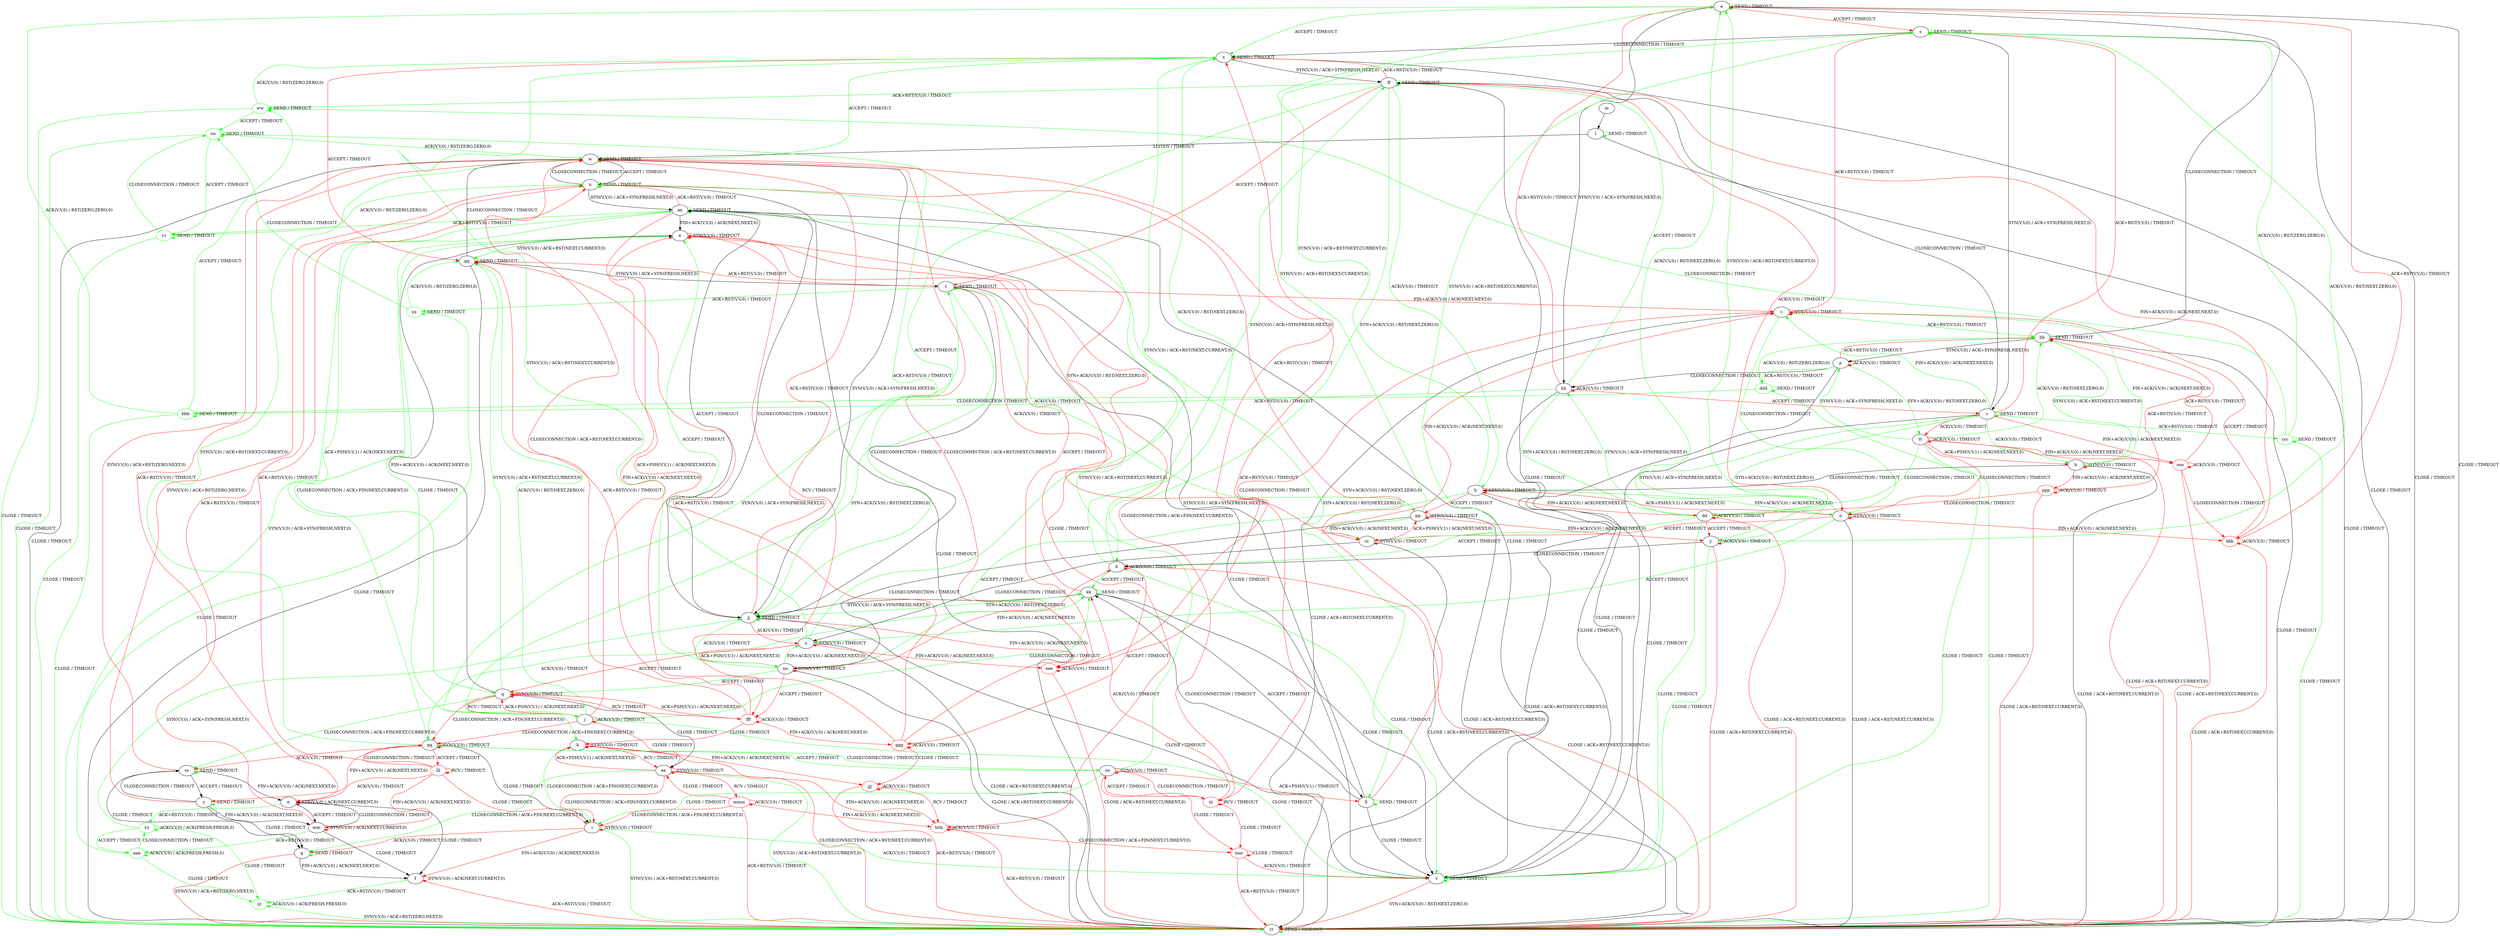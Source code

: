 digraph "" {
	graph ["Incoming time"=1116.074735879898,
		"Outgoing time"=335.9317831993103,
		Output="{'States': 68, 'Transitions': 1023, 'Filename': '../results/tcp/TCP_Linux_Server-TCP_FreeBSD_Server-cvc4-4.dot'}",
		Reference="{'States': 58, 'Transitions': 685, 'Filename': '../subjects/tcp/TCP_Linux_Server.dot'}",
		Solver=cvc4,
		Updated="{'States': 56, 'Transitions': 716, 'Filename': '../subjects/tcp/TCP_FreeBSD_Server.dot'}",
		"f-measure"=0.5396145610278372,
		precision=0.5279329608938548,
		recall=0.5518248175182482
	];
	a -> a [key=0,
	color=green,
	label="SEND / TIMEOUT"];
a -> s [key=0,
color=red,
label="ACCEPT / TIMEOUT"];
a -> x [key=0,
color=green,
label="ACCEPT / TIMEOUT"];
a -> hh [key=0,
label="SYN(V,V,0) / ACK+SYN(FRESH,NEXT,0)"];
a -> rr [key=0,
label="CLOSE / TIMEOUT"];
b -> b [key=0,
color=red,
label="SYN(V,V,0) / TIMEOUT"];
b -> c [key=0,
color=green,
label="FIN+ACK(V,V,0) / ACK(NEXT,NEXT,0)"];
b -> h [key=0,
label="CLOSECONNECTION / TIMEOUT"];
b -> bb [key=0,
color=green,
label="SYN(V,V,0) / ACK+RST(NEXT,CURRENT,0)"];
b -> rr [key=0,
label="CLOSE / ACK+RST(NEXT,CURRENT,0)"];
ppp [color=red];
b -> ppp [key=0,
color=red,
label="FIN+ACK(V,V,0) / ACK(NEXT,NEXT,0)"];
c -> c [key=0,
color=red,
label="SYN(V,V,0) / TIMEOUT"];
c -> o [key=0,
color=green,
label="CLOSECONNECTION / TIMEOUT"];
c -> s [key=0,
color=red,
label="ACK+RST(V,V,0) / TIMEOUT"];
c -> bb [key=0,
color=green,
label="ACK+RST(V,V,0) / TIMEOUT"];
c -> rr [key=0,
label="CLOSE / ACK+RST(NEXT,CURRENT,0)"];
eee [color=red];
c -> eee [key=0,
color=red,
label="CLOSECONNECTION / TIMEOUT"];
d -> d [key=0,
color=red,
label="ACK(V,V,0) / TIMEOUT"];
d -> v [key=0,
color=green,
label="CLOSE / TIMEOUT"];
d -> x [key=0,
color=green,
label="ACK(V,V,0) / RST(NEXT,ZERO,0)"];
d -> ff [key=0,
color=green,
label="SYN(V,V,0) / ACK+SYN(FRESH,NEXT,0)"];
d -> kk [key=0,
color=green,
label="ACCEPT / TIMEOUT"];
d -> rr [key=0,
color=red,
label="CLOSE / ACK+RST(NEXT,CURRENT,0)"];
ggg [color=red];
d -> ggg [key=0,
color=red,
label="ACCEPT / TIMEOUT"];
e -> e [key=0,
color=red,
label="SYN(V,V,0) / TIMEOUT"];
e -> k [key=0,
color=green,
label="CLOSE / TIMEOUT"];
e -> gg [key=0,
color=green,
label="SYN(V,V,0) / ACK+RST(NEXT,CURRENT,0)"];
e -> qq [key=0,
color=green,
label="CLOSECONNECTION / ACK+FIN(NEXT,CURRENT,0)"];
hhh [color=red];
e -> hhh [key=0,
color=red,
label="CLOSE / TIMEOUT"];
iii [color=red];
e -> iii [key=0,
color=red,
label="CLOSECONNECTION / ACK+FIN(NEXT,CURRENT,0)"];
f -> f [key=0,
color=red,
label="SYN(V,V,0) / ACK(NEXT,CURRENT,0)"];
f -> rr [key=0,
color=red,
label="ACK+RST(V,V,0) / TIMEOUT"];
zz [color=green];
f -> zz [key=0,
color=green,
label="ACK+RST(V,V,0) / TIMEOUT"];
g -> f [key=0,
label="FIN+ACK(V,V,0) / ACK(NEXT,NEXT,0)"];
g -> g [key=0,
color=green,
label="SEND / TIMEOUT"];
g -> rr [key=0,
color=red,
label="SYN(V,V,0) / ACK+RST(ZERO,NEXT,0)"];
h -> a [key=0,
color=green,
label="SYN(V,V,0) / ACK+RST(NEXT,CURRENT,0)"];
h -> h [key=0,
color=red,
label="SYN(V,V,0) / TIMEOUT"];
h -> o [key=0,
color=green,
label="FIN+ACK(V,V,0) / ACK(NEXT,NEXT,0)"];
h -> dd [key=0,
color=red,
label="FIN+ACK(V,V,0) / ACK(NEXT,NEXT,0)"];
h -> nn [key=0,
color=green,
label="ACCEPT / TIMEOUT"];
h -> pp [key=0,
color=red,
label="ACCEPT / TIMEOUT"];
h -> rr [key=0,
label="CLOSE / ACK+RST(NEXT,CURRENT,0)"];
i -> f [key=0,
color=red,
label="FIN+ACK(V,V,0) / ACK(NEXT,NEXT,0)"];
i -> g [key=0,
color=red,
label="ACK(V,V,0) / TIMEOUT"];
i -> i [key=0,
color=red,
label="SYN(V,V,0) / TIMEOUT"];
i -> v [key=0,
color=green,
label="ACK(V,V,0) / TIMEOUT"];
i -> rr [key=0,
color=green,
label="SYN(V,V,0) / ACK+RST(NEXT,CURRENT,0)"];
j -> e [key=0,
color=red,
label="FIN+ACK(V,V,0) / ACK(NEXT,NEXT,0)"];
j -> j [key=0,
color=red,
label="ACK(V,V,0) / TIMEOUT"];
j -> q [key=0,
color=red,
label="ACK+PSH(V,V,1) / ACK(NEXT,NEXT,0)"];
j -> t [key=0,
color=green,
label="SYN(V,V,0) / ACK+SYN(FRESH,NEXT,0)"];
j -> v [key=0,
color=green,
label="CLOSE / TIMEOUT"];
j -> ee [key=0,
color=red,
label="CLOSE / TIMEOUT"];
j -> gg [key=0,
color=green,
label="ACK(V,V,0) / RST(NEXT,ZERO,0)"];
j -> kk [key=0,
color=green,
label="CLOSECONNECTION / TIMEOUT"];
j -> qq [key=0,
color=red,
label="CLOSECONNECTION / ACK+FIN(NEXT,CURRENT,0)"];
k -> i [key=0,
color=green,
label="CLOSECONNECTION / ACK+FIN(NEXT,CURRENT,0)"];
k -> k [key=0,
color=red,
label="SYN(V,V,0) / TIMEOUT"];
k -> ee [key=0,
color=red,
label="RCV / TIMEOUT"];
k -> rr [key=0,
color=red,
label="CLOSECONNECTION / ACK+RST(NEXT,CURRENT,0)"];
jjj [color=red];
k -> jjj [key=0,
color=red,
label="FIN+ACK(V,V,0) / ACK(NEXT,NEXT,0)"];
l -> l [key=0,
color=green,
label="SEND / TIMEOUT"];
l -> w [key=0,
label="LISTEN / TIMEOUT"];
l -> rr [key=0,
label="CLOSE / TIMEOUT"];
m -> l [key=0];
n -> n [key=0,
color=green,
label="SEND / TIMEOUT"];
n -> w [key=0,
label="CLOSECONNECTION / TIMEOUT"];
n -> aa [key=0,
label="SYN(V,V,0) / ACK+SYN(FRESH,NEXT,0)"];
n -> rr [key=0,
label="CLOSE / TIMEOUT"];
o -> a [key=0,
color=green,
label="SYN(V,V,0) / ACK+RST(NEXT,CURRENT,0)"];
o -> h [key=0,
color=red,
label="ACK+PSH(V,V,1) / ACK(NEXT,NEXT,0)"];
o -> o [key=0,
color=red,
label="SYN(V,V,0) / TIMEOUT"];
o -> u [key=0,
color=green,
label="ACCEPT / TIMEOUT"];
o -> cc [key=0,
color=red,
label="ACCEPT / TIMEOUT"];
o -> rr [key=0,
label="CLOSE / ACK+RST(NEXT,CURRENT,0)"];
kkk [color=red];
o -> kkk [key=0,
color=red,
label="FIN+ACK(V,V,0) / ACK(NEXT,NEXT,0)"];
p -> p [key=0,
color=red,
label="ACK(V,V,0) / TIMEOUT"];
p -> v [key=0,
label="CLOSE / TIMEOUT"];
p -> bb [key=0,
color=red,
label="ACK+RST(V,V,0) / TIMEOUT"];
p -> hh [key=0,
label="CLOSECONNECTION / TIMEOUT"];
p -> tt [key=0,
color=green,
label="SYN+ACK(V,V,0) / RST(NEXT,ZERO,0)"];
ddd [color=green];
p -> ddd [key=0,
color=green,
label="ACK+RST(V,V,0) / TIMEOUT"];
q -> e [key=0,
label="FIN+ACK(V,V,0) / ACK(NEXT,NEXT,0)"];
q -> j [key=0,
color=red,
label="RCV / TIMEOUT"];
q -> q [key=0,
color=red,
label="SYN(V,V,0) / TIMEOUT"];
q -> ee [key=0,
label="CLOSE / TIMEOUT"];
q -> gg [key=0,
color=green,
label="SYN(V,V,0) / ACK+RST(NEXT,CURRENT,0)"];
q -> qq [key=0,
color=red,
label="CLOSECONNECTION / ACK+FIN(NEXT,CURRENT,0)"];
q -> ss [key=0,
color=green,
label="CLOSECONNECTION / ACK+FIN(NEXT,CURRENT,0)"];
fff [color=red];
q -> fff [key=0,
color=red,
label="ACK+PSH(V,V,1) / ACK(NEXT,NEXT,0)"];
r -> b [key=0,
color=green,
label="ACK(V,V,0) / TIMEOUT"];
r -> c [key=0,
color=green,
label="FIN+ACK(V,V,0) / ACK(NEXT,NEXT,0)"];
r -> r [key=0,
color=green,
label="SEND / TIMEOUT"];
r -> s [key=0,
color=red,
label="ACK+RST(V,V,0) / TIMEOUT"];
r -> v [key=0,
label="CLOSE / TIMEOUT"];
r -> y [key=0,
color=green,
label="SYN+ACK(V,V,0) / RST(NEXT,ZERO,0)"];
r -> ff [key=0,
label="CLOSECONNECTION / TIMEOUT"];
r -> tt [key=0,
color=red,
label="ACK(V,V,0) / TIMEOUT"];
ccc [color=green];
r -> ccc [key=0,
color=green,
label="ACK+RST(V,V,0) / TIMEOUT"];
ooo [color=red];
r -> ooo [key=0,
color=red,
label="FIN+ACK(V,V,0) / ACK(NEXT,NEXT,0)"];
s -> r [key=0,
label="SYN(V,V,0) / ACK+SYN(FRESH,NEXT,0)"];
s -> s [key=0,
color=green,
label="SEND / TIMEOUT"];
s -> x [key=0,
label="CLOSECONNECTION / TIMEOUT"];
s -> rr [key=0,
label="CLOSE / TIMEOUT"];
t -> c [key=0,
color=red,
label="FIN+ACK(V,V,0) / ACK(NEXT,NEXT,0)"];
t -> j [key=0,
color=green,
label="SYN+ACK(V,V,0) / RST(NEXT,ZERO,0)"];
t -> t [key=0,
color=green,
label="SEND / TIMEOUT"];
t -> v [key=0,
label="CLOSE / TIMEOUT"];
t -> cc [key=0,
color=red,
label="ACK(V,V,0) / TIMEOUT"];
t -> gg [key=0,
color=red,
label="ACK+RST(V,V,0) / TIMEOUT"];
t -> jj [key=0,
label="CLOSECONNECTION / TIMEOUT"];
t -> pp [key=0,
color=green,
label="ACK(V,V,0) / TIMEOUT"];
xx [color=green];
t -> xx [key=0,
color=green,
label="ACK+RST(V,V,0) / TIMEOUT"];
u -> e [key=0,
color=green,
label="ACCEPT / TIMEOUT"];
u -> q [key=0,
color=red,
label="ACCEPT / TIMEOUT"];
u -> u [key=0,
color=red,
label="SYN(V,V,0) / TIMEOUT"];
u -> x [key=0,
color=green,
label="SYN(V,V,0) / ACK+RST(NEXT,CURRENT,0)"];
u -> nn [key=0,
color=red,
label="ACK+PSH(V,V,1) / ACK(NEXT,NEXT,0)"];
u -> rr [key=0,
label="CLOSE / ACK+RST(NEXT,CURRENT,0)"];
u -> eee [key=0,
color=red,
label="FIN+ACK(V,V,0) / ACK(NEXT,NEXT,0)"];
v -> v [key=0,
color=green,
label="SEND / TIMEOUT"];
v -> rr [key=0,
color=red,
label="SYN+ACK(V,V,0) / RST(NEXT,ZERO,0)"];
w -> n [key=0,
label="ACCEPT / TIMEOUT"];
w -> w [key=0,
color=green,
label="SEND / TIMEOUT"];
w -> jj [key=0,
label="SYN(V,V,0) / ACK+SYN(FRESH,NEXT,0)"];
w -> rr [key=0,
label="CLOSE / TIMEOUT"];
x -> w [key=0,
color=green,
label="ACCEPT / TIMEOUT"];
x -> x [key=0,
color=green,
label="SEND / TIMEOUT"];
x -> ff [key=0,
label="SYN(V,V,0) / ACK+SYN(FRESH,NEXT,0)"];
x -> gg [key=0,
color=red,
label="ACCEPT / TIMEOUT"];
x -> rr [key=0,
label="CLOSE / TIMEOUT"];
y -> d [key=0,
label="CLOSECONNECTION / TIMEOUT"];
y -> r [key=0,
color=green,
label="SYN(V,V,0) / ACK+SYN(FRESH,NEXT,0)"];
y -> s [key=0,
color=green,
label="ACK(V,V,0) / RST(NEXT,ZERO,0)"];
y -> v [key=0,
color=green,
label="CLOSE / TIMEOUT"];
y -> y [key=0,
color=red,
label="ACK(V,V,0) / TIMEOUT"];
y -> rr [key=0,
color=red,
label="CLOSE / ACK+RST(NEXT,CURRENT,0)"];
z -> g [key=0,
label="CLOSE / TIMEOUT"];
z -> n [key=0,
color=red,
label="SYN(V,V,0) / ACK+RST(ZERO,NEXT,0)"];
z -> z [key=0,
color=green,
label="SEND / TIMEOUT"];
z -> mm [key=0,
label="FIN+ACK(V,V,0) / ACK(NEXT,NEXT,0)"];
z -> ss [key=0,
label="CLOSECONNECTION / TIMEOUT"];
aa -> e [key=0,
label="FIN+ACK(V,V,0) / ACK(NEXT,NEXT,0)"];
aa -> n [key=0,
color=red,
label="ACK+RST(V,V,0) / TIMEOUT"];
aa -> q [key=0,
color=green,
label="ACK+PSH(V,V,1) / ACK(NEXT,NEXT,0)"];
aa -> v [key=0,
label="CLOSE / TIMEOUT"];
aa -> aa [key=0,
color=green,
label="SEND / TIMEOUT"];
aa -> jj [key=0,
label="CLOSECONNECTION / TIMEOUT"];
aa -> ll [key=0,
color=green,
label="SYN+ACK(V,V,0) / RST(NEXT,ZERO,0)"];
vv [color=green];
aa -> vv [key=0,
color=green,
label="ACK+RST(V,V,0) / TIMEOUT"];
aa -> fff [key=0,
color=red,
label="ACK+PSH(V,V,1) / ACK(NEXT,NEXT,0)"];
bb -> a [key=0,
label="CLOSECONNECTION / TIMEOUT"];
bb -> p [key=0,
label="SYN(V,V,0) / ACK+SYN(FRESH,NEXT,0)"];
bb -> bb [key=0,
color=green,
label="SEND / TIMEOUT"];
bb -> rr [key=0,
label="CLOSE / TIMEOUT"];
cc -> c [key=0,
color=red,
label="FIN+ACK(V,V,0) / ACK(NEXT,NEXT,0)"];
cc -> s [key=0,
color=green,
label="SYN(V,V,0) / ACK+RST(NEXT,CURRENT,0)"];
cc -> u [key=0,
label="CLOSECONNECTION / TIMEOUT"];
cc -> cc [key=0,
color=red,
label="SYN(V,V,0) / TIMEOUT"];
cc -> pp [key=0,
color=red,
label="ACK+PSH(V,V,1) / ACK(NEXT,NEXT,0)"];
cc -> rr [key=0,
label="CLOSE / ACK+RST(NEXT,CURRENT,0)"];
dd -> a [key=0,
color=green,
label="ACK(V,V,0) / RST(NEXT,ZERO,0)"];
dd -> d [key=0,
color=green,
label="ACCEPT / TIMEOUT"];
dd -> v [key=0,
color=green,
label="CLOSE / TIMEOUT"];
dd -> y [key=0,
color=red,
label="ACCEPT / TIMEOUT"];
dd -> dd [key=0,
color=red,
label="ACK(V,V,0) / TIMEOUT"];
dd -> hh [key=0,
color=green,
label="SYN(V,V,0) / ACK+SYN(FRESH,NEXT,0)"];
dd -> rr [key=0,
color=red,
label="CLOSE / ACK+RST(NEXT,CURRENT,0)"];
ee -> g [key=0,
color=green,
label="CLOSECONNECTION / ACK+FIN(NEXT,CURRENT,0)"];
ee -> i [key=0,
color=red,
label="CLOSECONNECTION / ACK+FIN(NEXT,CURRENT,0)"];
ee -> k [key=0,
color=red,
label="ACK+PSH(V,V,1) / ACK(NEXT,NEXT,0)"];
ee -> ee [key=0,
color=red,
label="SYN(V,V,0) / TIMEOUT"];
ee -> rr [key=0,
color=green,
label="SYN(V,V,0) / ACK+RST(NEXT,CURRENT,0)"];
ee -> hhh [key=0,
color=red,
label="FIN+ACK(V,V,0) / ACK(NEXT,NEXT,0)"];
mmm [color=red];
ee -> mmm [key=0,
color=red,
label="RCV / TIMEOUT"];
ff -> d [key=0,
color=green,
label="SYN+ACK(V,V,0) / RST(NEXT,ZERO,0)"];
ff -> h [key=0,
color=green,
label="ACK(V,V,0) / TIMEOUT"];
ff -> o [key=0,
color=red,
label="ACK(V,V,0) / TIMEOUT"];
ff -> t [key=0,
color=red,
label="ACCEPT / TIMEOUT"];
ff -> v [key=0,
label="CLOSE / TIMEOUT"];
ff -> x [key=0,
color=red,
label="ACK+RST(V,V,0) / TIMEOUT"];
ff -> ff [key=0,
color=green,
label="SEND / TIMEOUT"];
ff -> jj [key=0,
color=green,
label="ACCEPT / TIMEOUT"];
ww [color=green];
ff -> ww [key=0,
color=green,
label="ACK+RST(V,V,0) / TIMEOUT"];
ff -> kkk [key=0,
color=red,
label="FIN+ACK(V,V,0) / ACK(NEXT,NEXT,0)"];
gg -> t [key=0,
label="SYN(V,V,0) / ACK+SYN(FRESH,NEXT,0)"];
gg -> w [key=0,
label="CLOSECONNECTION / TIMEOUT"];
gg -> gg [key=0,
color=green,
label="SEND / TIMEOUT"];
gg -> rr [key=0,
label="CLOSE / TIMEOUT"];
hh -> a [key=0,
color=red,
label="ACK+RST(V,V,0) / TIMEOUT"];
hh -> r [key=0,
color=red,
label="ACCEPT / TIMEOUT"];
hh -> v [key=0,
label="CLOSE / TIMEOUT"];
hh -> dd [key=0,
color=green,
label="SYN+ACK(V,V,0) / RST(NEXT,ZERO,0)"];
hh -> ff [key=0,
color=green,
label="ACCEPT / TIMEOUT"];
hh -> hh [key=0,
color=red,
label="ACK(V,V,0) / TIMEOUT"];
bbb [color=green];
hh -> bbb [key=0,
color=green,
label="ACK+RST(V,V,0) / TIMEOUT"];
ii -> f [key=0,
label="CLOSE / TIMEOUT"];
ii -> w [key=0,
color=red,
label="ACK+RST(V,V,0) / TIMEOUT"];
ii -> ii [key=0,
color=red,
label="SYN(V,V,0) / ACK(NEXT,CURRENT,0)"];
ii -> mm [key=0,
label="ACCEPT / TIMEOUT"];
yy [color=green];
ii -> yy [key=0,
color=green,
label="ACK+RST(V,V,0) / TIMEOUT"];
jj -> u [key=0,
color=red,
label="ACK(V,V,0) / TIMEOUT"];
jj -> v [key=0,
label="CLOSE / TIMEOUT"];
jj -> w [key=0,
color=red,
label="ACK+RST(V,V,0) / TIMEOUT"];
jj -> aa [key=0,
label="ACCEPT / TIMEOUT"];
jj -> jj [key=0,
color=green,
label="SEND / TIMEOUT"];
jj -> kk [key=0,
color=green,
label="SYN+ACK(V,V,0) / RST(NEXT,ZERO,0)"];
jj -> nn [key=0,
color=green,
label="ACK(V,V,0) / TIMEOUT"];
uu [color=green];
jj -> uu [key=0,
color=green,
label="ACK+RST(V,V,0) / TIMEOUT"];
jj -> eee [key=0,
color=red,
label="FIN+ACK(V,V,0) / ACK(NEXT,NEXT,0)"];
kk -> v [key=0,
label="CLOSE / TIMEOUT"];
kk -> w [key=0,
color=red,
label="SYN+ACK(V,V,0) / RST(NEXT,ZERO,0)"];
kk -> jj [key=0,
label="SYN(V,V,0) / ACK+SYN(FRESH,NEXT,0)"];
kk -> kk [key=0,
color=green,
label="SEND / TIMEOUT"];
kk -> ll [key=0,
label="ACCEPT / TIMEOUT"];
ll -> n [key=0,
color=red,
label="SYN+ACK(V,V,0) / RST(NEXT,ZERO,0)"];
ll -> v [key=0,
label="CLOSE / TIMEOUT"];
ll -> aa [key=0,
label="SYN(V,V,0) / ACK+SYN(FRESH,NEXT,0)"];
ll -> kk [key=0,
label="CLOSECONNECTION / TIMEOUT"];
ll -> ll [key=0,
color=green,
label="SEND / TIMEOUT"];
mm -> f [key=0,
label="CLOSE / TIMEOUT"];
mm -> n [key=0,
color=red,
label="ACK+RST(V,V,0) / TIMEOUT"];
mm -> ii [key=0,
label="CLOSECONNECTION / TIMEOUT"];
mm -> mm [key=0,
color=red,
label="SYN(V,V,0) / ACK(NEXT,CURRENT,0)"];
aaa [color=green];
mm -> aaa [key=0,
color=green,
label="ACK+RST(V,V,0) / TIMEOUT"];
nn -> d [key=0,
color=red,
label="FIN+ACK(V,V,0) / ACK(NEXT,NEXT,0)"];
nn -> q [key=0,
color=green,
label="ACCEPT / TIMEOUT"];
nn -> u [key=0,
color=green,
label="FIN+ACK(V,V,0) / ACK(NEXT,NEXT,0)"];
nn -> x [key=0,
color=green,
label="SYN(V,V,0) / ACK+RST(NEXT,CURRENT,0)"];
nn -> nn [key=0,
color=red,
label="SYN(V,V,0) / TIMEOUT"];
nn -> rr [key=0,
label="CLOSE / ACK+RST(NEXT,CURRENT,0)"];
nn -> fff [key=0,
color=red,
label="ACCEPT / TIMEOUT"];
oo -> i [key=0,
color=green,
label="CLOSE / TIMEOUT"];
oo -> n [key=0,
color=green,
label="SYN(V,V,0) / ACK+RST(NEXT,CURRENT,0)"];
oo -> ll [key=0,
color=red,
label="ACK+PSH(V,V,1) / TIMEOUT"];
oo -> oo [key=0,
color=red,
label="SYN(V,V,0) / TIMEOUT"];
oo -> qq [key=0,
color=green,
label="CLOSECONNECTION / TIMEOUT"];
oo -> iii [key=0,
color=red,
label="CLOSECONNECTION / TIMEOUT"];
nnn [color=red];
oo -> nnn [key=0,
color=red,
label="CLOSE / TIMEOUT"];
pp -> s [key=0,
color=green,
label="SYN(V,V,0) / ACK+RST(NEXT,CURRENT,0)"];
pp -> y [key=0,
color=red,
label="FIN+ACK(V,V,0) / ACK(NEXT,NEXT,0)"];
pp -> cc [key=0,
color=green,
label="FIN+ACK(V,V,0) / ACK(NEXT,NEXT,0)"];
pp -> nn [key=0,
label="CLOSECONNECTION / TIMEOUT"];
pp -> pp [key=0,
color=red,
label="SYN(V,V,0) / TIMEOUT"];
pp -> rr [key=0,
label="CLOSE / ACK+RST(NEXT,CURRENT,0)"];
qq -> i [key=0,
label="CLOSE / TIMEOUT"];
qq -> w [key=0,
color=green,
label="SYN(V,V,0) / ACK+RST(NEXT,CURRENT,0)"];
qq -> ii [key=0,
color=red,
label="FIN+ACK(V,V,0) / ACK(NEXT,NEXT,0)"];
qq -> kk [key=0,
color=green,
label="ACK(V,V,0) / TIMEOUT"];
qq -> oo [key=0,
color=green,
label="ACCEPT / TIMEOUT"];
qq -> qq [key=0,
color=red,
label="SYN(V,V,0) / TIMEOUT"];
qq -> ss [key=0,
color=red,
label="ACK(V,V,0) / TIMEOUT"];
lll [color=red];
qq -> lll [key=0,
color=red,
label="ACCEPT / TIMEOUT"];
rr -> rr [key=0,
color=green,
label="SEND / TIMEOUT"];
ss -> g [key=0,
label="CLOSE / TIMEOUT"];
ss -> w [key=0,
color=red,
label="SYN(V,V,0) / ACK+RST(ZERO,NEXT,0)"];
ss -> z [key=0,
label="ACCEPT / TIMEOUT"];
ss -> ii [key=0,
label="FIN+ACK(V,V,0) / ACK(NEXT,NEXT,0)"];
ss -> ss [key=0,
color=green,
label="SEND / TIMEOUT"];
tt -> b [key=0,
color=red,
label="ACK+PSH(V,V,1) / ACK(NEXT,NEXT,0)"];
tt -> o [key=0,
color=red,
label="CLOSECONNECTION / TIMEOUT"];
tt -> p [key=0,
color=green,
label="SYN(V,V,0) / ACK+SYN(FRESH,NEXT,0)"];
tt -> v [key=0,
color=green,
label="CLOSE / TIMEOUT"];
tt -> bb [key=0,
color=green,
label="ACK(V,V,0) / RST(NEXT,ZERO,0)"];
tt -> dd [key=0,
color=green,
label="CLOSECONNECTION / TIMEOUT"];
tt -> rr [key=0,
color=red,
label="CLOSE / ACK+RST(NEXT,CURRENT,0)"];
tt -> tt [key=0,
color=red,
label="ACK(V,V,0) / TIMEOUT"];
tt -> ooo [key=0,
color=red,
label="FIN+ACK(V,V,0) / ACK(NEXT,NEXT,0)"];
uu -> w [key=0,
color=green,
label="ACK(V,V,0) / RST(ZERO,ZERO,0)"];
uu -> rr [key=0,
color=green,
label="CLOSE / TIMEOUT"];
uu -> uu [key=0,
color=green,
label="SEND / TIMEOUT"];
uu -> vv [key=0,
color=green,
label="ACCEPT / TIMEOUT"];
vv -> n [key=0,
color=green,
label="ACK(V,V,0) / RST(ZERO,ZERO,0)"];
vv -> rr [key=0,
color=green,
label="CLOSE / TIMEOUT"];
vv -> uu [key=0,
color=green,
label="CLOSECONNECTION / TIMEOUT"];
vv -> vv [key=0,
color=green,
label="SEND / TIMEOUT"];
ww -> x [key=0,
color=green,
label="ACK(V,V,0) / RST(ZERO,ZERO,0)"];
ww -> rr [key=0,
color=green,
label="CLOSE / TIMEOUT"];
ww -> uu [key=0,
color=green,
label="ACCEPT / TIMEOUT"];
ww -> ww [key=0,
color=green,
label="SEND / TIMEOUT"];
xx -> gg [key=0,
color=green,
label="ACK(V,V,0) / RST(ZERO,ZERO,0)"];
xx -> rr [key=0,
color=green,
label="CLOSE / TIMEOUT"];
xx -> uu [key=0,
color=green,
label="CLOSECONNECTION / TIMEOUT"];
xx -> xx [key=0,
color=green,
label="SEND / TIMEOUT"];
yy -> jj [key=0,
color=green,
label="SYN(V,V,0) / ACK+SYN(FRESH,NEXT,0)"];
yy -> yy [key=0,
color=green,
label="ACK(V,V,0) / ACK(FRESH,FRESH,0)"];
yy -> zz [key=0,
color=green,
label="CLOSE / TIMEOUT"];
yy -> aaa [key=0,
color=green,
label="ACCEPT / TIMEOUT"];
zz -> rr [key=0,
color=green,
label="SYN(V,V,0) / ACK+RST(ZERO,NEXT,0)"];
zz -> zz [key=0,
color=green,
label="ACK(V,V,0) / ACK(FRESH,FRESH,0)"];
aaa -> aa [key=0,
color=green,
label="SYN(V,V,0) / ACK+SYN(FRESH,NEXT,0)"];
aaa -> yy [key=0,
color=green,
label="CLOSECONNECTION / TIMEOUT"];
aaa -> zz [key=0,
color=green,
label="CLOSE / TIMEOUT"];
aaa -> aaa [key=0,
color=green,
label="ACK(V,V,0) / ACK(FRESH,FRESH,0)"];
bbb -> a [key=0,
color=green,
label="ACK(V,V,0) / RST(ZERO,ZERO,0)"];
bbb -> rr [key=0,
color=green,
label="CLOSE / TIMEOUT"];
bbb -> ww [key=0,
color=green,
label="ACCEPT / TIMEOUT"];
bbb -> bbb [key=0,
color=green,
label="SEND / TIMEOUT"];
ccc -> s [key=0,
color=green,
label="ACK(V,V,0) / RST(ZERO,ZERO,0)"];
ccc -> rr [key=0,
color=green,
label="CLOSE / TIMEOUT"];
ccc -> ww [key=0,
color=green,
label="CLOSECONNECTION / TIMEOUT"];
ccc -> ccc [key=0,
color=green,
label="SEND / TIMEOUT"];
ddd -> bb [key=0,
color=green,
label="ACK(V,V,0) / RST(ZERO,ZERO,0)"];
ddd -> rr [key=0,
color=green,
label="CLOSE / TIMEOUT"];
ddd -> bbb [key=0,
color=green,
label="CLOSECONNECTION / TIMEOUT"];
ddd -> ddd [key=0,
color=green,
label="SEND / TIMEOUT"];
eee -> e [key=0,
color=red,
label="ACCEPT / TIMEOUT"];
eee -> x [key=0,
color=red,
label="ACK+RST(V,V,0) / TIMEOUT"];
eee -> rr [key=0,
color=red,
label="CLOSE / ACK+RST(NEXT,CURRENT,0)"];
eee -> eee [key=0,
color=red,
label="ACK(V,V,0) / TIMEOUT"];
fff -> k [key=0,
color=red,
label="CLOSE / TIMEOUT"];
fff -> q [key=0,
color=red,
label="RCV / TIMEOUT"];
fff -> w [key=0,
color=red,
label="CLOSECONNECTION / ACK+RST(NEXT,CURRENT,0)"];
fff -> gg [key=0,
color=red,
label="ACK+RST(V,V,0) / TIMEOUT"];
fff -> fff [key=0,
color=red,
label="ACK(V,V,0) / TIMEOUT"];
fff -> ggg [key=0,
color=red,
label="FIN+ACK(V,V,0) / ACK(NEXT,NEXT,0)"];
ggg -> e [key=0,
color=red,
label="RCV / TIMEOUT"];
ggg -> w [key=0,
color=red,
label="CLOSECONNECTION / ACK+RST(NEXT,CURRENT,0)"];
ggg -> gg [key=0,
color=red,
label="ACK+RST(V,V,0) / TIMEOUT"];
ggg -> ggg [key=0,
color=red,
label="ACK(V,V,0) / TIMEOUT"];
ggg -> jjj [key=0,
color=red,
label="CLOSE / TIMEOUT"];
hhh -> rr [key=0,
color=red,
label="ACK+RST(V,V,0) / TIMEOUT"];
hhh -> hhh [key=0,
color=red,
label="ACK(V,V,0) / TIMEOUT"];
hhh -> nnn [key=0,
color=red,
label="CLOSECONNECTION / ACK+FIN(NEXT,CURRENT,0)"];
iii -> w [key=0,
color=red,
label="ACK+RST(V,V,0) / TIMEOUT"];
iii -> kk [key=0,
color=red,
label="ACK(V,V,0) / TIMEOUT"];
iii -> oo [key=0,
color=red,
label="ACCEPT / TIMEOUT"];
iii -> iii [key=0,
color=red,
label="RCV / TIMEOUT"];
iii -> nnn [key=0,
color=red,
label="CLOSE / TIMEOUT"];
jjj -> rr [key=0,
color=red,
label="ACK+RST(V,V,0) / TIMEOUT"];
jjj -> hhh [key=0,
color=red,
label="RCV / TIMEOUT"];
jjj -> jjj [key=0,
color=red,
label="ACK(V,V,0) / TIMEOUT"];
kkk -> a [key=0,
color=red,
label="ACK+RST(V,V,0) / TIMEOUT"];
kkk -> c [key=0,
color=red,
label="ACCEPT / TIMEOUT"];
kkk -> rr [key=0,
color=red,
label="CLOSE / ACK+RST(NEXT,CURRENT,0)"];
kkk -> kkk [key=0,
color=red,
label="ACK(V,V,0) / TIMEOUT"];
lll -> i [key=0,
color=red,
label="CLOSE / TIMEOUT"];
lll -> n [key=0,
color=red,
label="ACK+RST(V,V,0) / TIMEOUT"];
lll -> z [key=0,
color=red,
label="ACK(V,V,0) / TIMEOUT"];
lll -> mm [key=0,
color=red,
label="FIN+ACK(V,V,0) / ACK(NEXT,NEXT,0)"];
lll -> qq [key=0,
color=red,
label="CLOSECONNECTION / TIMEOUT"];
lll -> lll [key=0,
color=red,
label="RCV / TIMEOUT"];
mmm -> i [key=0,
color=red,
label="CLOSECONNECTION / ACK+FIN(NEXT,CURRENT,0)"];
mmm -> ee [key=0,
color=red,
label="CLOSE / TIMEOUT"];
mmm -> rr [key=0,
color=red,
label="ACK+RST(V,V,0) / TIMEOUT"];
mmm -> hhh [key=0,
color=red,
label="FIN+ACK(V,V,0) / ACK(NEXT,NEXT,0)"];
mmm -> mmm [key=0,
color=red,
label="ACK(V,V,0) / TIMEOUT"];
nnn -> v [key=0,
color=red,
label="ACK(V,V,0) / TIMEOUT"];
nnn -> rr [key=0,
color=red,
label="ACK+RST(V,V,0) / TIMEOUT"];
nnn -> nnn [key=0,
color=red,
label="CLOSE / TIMEOUT"];
ooo -> bb [key=0,
color=red,
label="ACK+RST(V,V,0) / TIMEOUT"];
ooo -> rr [key=0,
color=red,
label="CLOSE / ACK+RST(NEXT,CURRENT,0)"];
ooo -> kkk [key=0,
color=red,
label="CLOSECONNECTION / TIMEOUT"];
ooo -> ooo [key=0,
color=red,
label="ACK(V,V,0) / TIMEOUT"];
ppp -> bb [key=0,
color=red,
label="ACK+RST(V,V,0) / TIMEOUT"];
ppp -> dd [key=0,
color=red,
label="CLOSECONNECTION / TIMEOUT"];
ppp -> rr [key=0,
color=red,
label="CLOSE / ACK+RST(NEXT,CURRENT,0)"];
ppp -> ppp [key=0,
color=red,
label="ACK(V,V,0) / TIMEOUT"];
}
